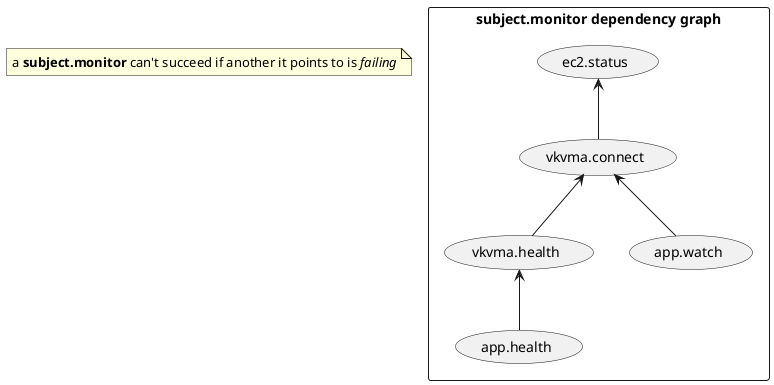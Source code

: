 @startuml

rectangle "subject.monitor dependency graph" {
    (ec2.status) <-- (vkvma.connect)
    (vkvma.connect) <-- (vkvma.health)
    (vkvma.health) <-- (app.health)
    (vkvma.connect) <-- (app.watch)
}
note "a **subject.monitor** can't succeed if another it points to is //failing//" as N1

@enduml
